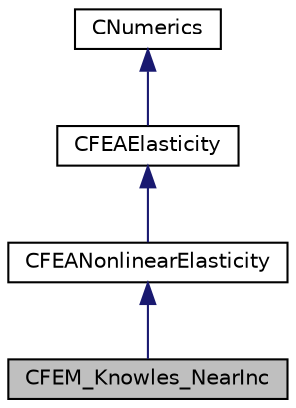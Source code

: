 digraph "CFEM_Knowles_NearInc"
{
  edge [fontname="Helvetica",fontsize="10",labelfontname="Helvetica",labelfontsize="10"];
  node [fontname="Helvetica",fontsize="10",shape=record];
  Node4 [label="CFEM_Knowles_NearInc",height=0.2,width=0.4,color="black", fillcolor="grey75", style="filled", fontcolor="black"];
  Node5 -> Node4 [dir="back",color="midnightblue",fontsize="10",style="solid",fontname="Helvetica"];
  Node5 [label="CFEANonlinearElasticity",height=0.2,width=0.4,color="black", fillcolor="white", style="filled",URL="$class_c_f_e_a_nonlinear_elasticity.html",tooltip="Abstract class for computing the stiffness matrix of a nonlinear elasticity problem. This class does not implement a particular model, that will be done by its children. "];
  Node6 -> Node5 [dir="back",color="midnightblue",fontsize="10",style="solid",fontname="Helvetica"];
  Node6 [label="CFEAElasticity",height=0.2,width=0.4,color="black", fillcolor="white", style="filled",URL="$class_c_f_e_a_elasticity.html",tooltip="Abstract class for computing the tangent matrix and the residual for structural problems. "];
  Node7 -> Node6 [dir="back",color="midnightblue",fontsize="10",style="solid",fontname="Helvetica"];
  Node7 [label="CNumerics",height=0.2,width=0.4,color="black", fillcolor="white", style="filled",URL="$class_c_numerics.html",tooltip="Class for defining the numerical methods. "];
}
